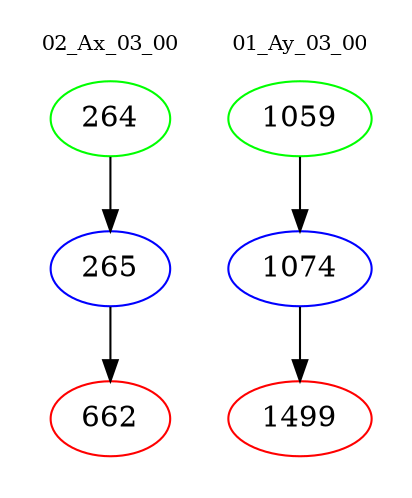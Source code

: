 digraph{
subgraph cluster_0 {
color = white
label = "02_Ax_03_00";
fontsize=10;
T0_264 [label="264", color="green"]
T0_264 -> T0_265 [color="black"]
T0_265 [label="265", color="blue"]
T0_265 -> T0_662 [color="black"]
T0_662 [label="662", color="red"]
}
subgraph cluster_1 {
color = white
label = "01_Ay_03_00";
fontsize=10;
T1_1059 [label="1059", color="green"]
T1_1059 -> T1_1074 [color="black"]
T1_1074 [label="1074", color="blue"]
T1_1074 -> T1_1499 [color="black"]
T1_1499 [label="1499", color="red"]
}
}
